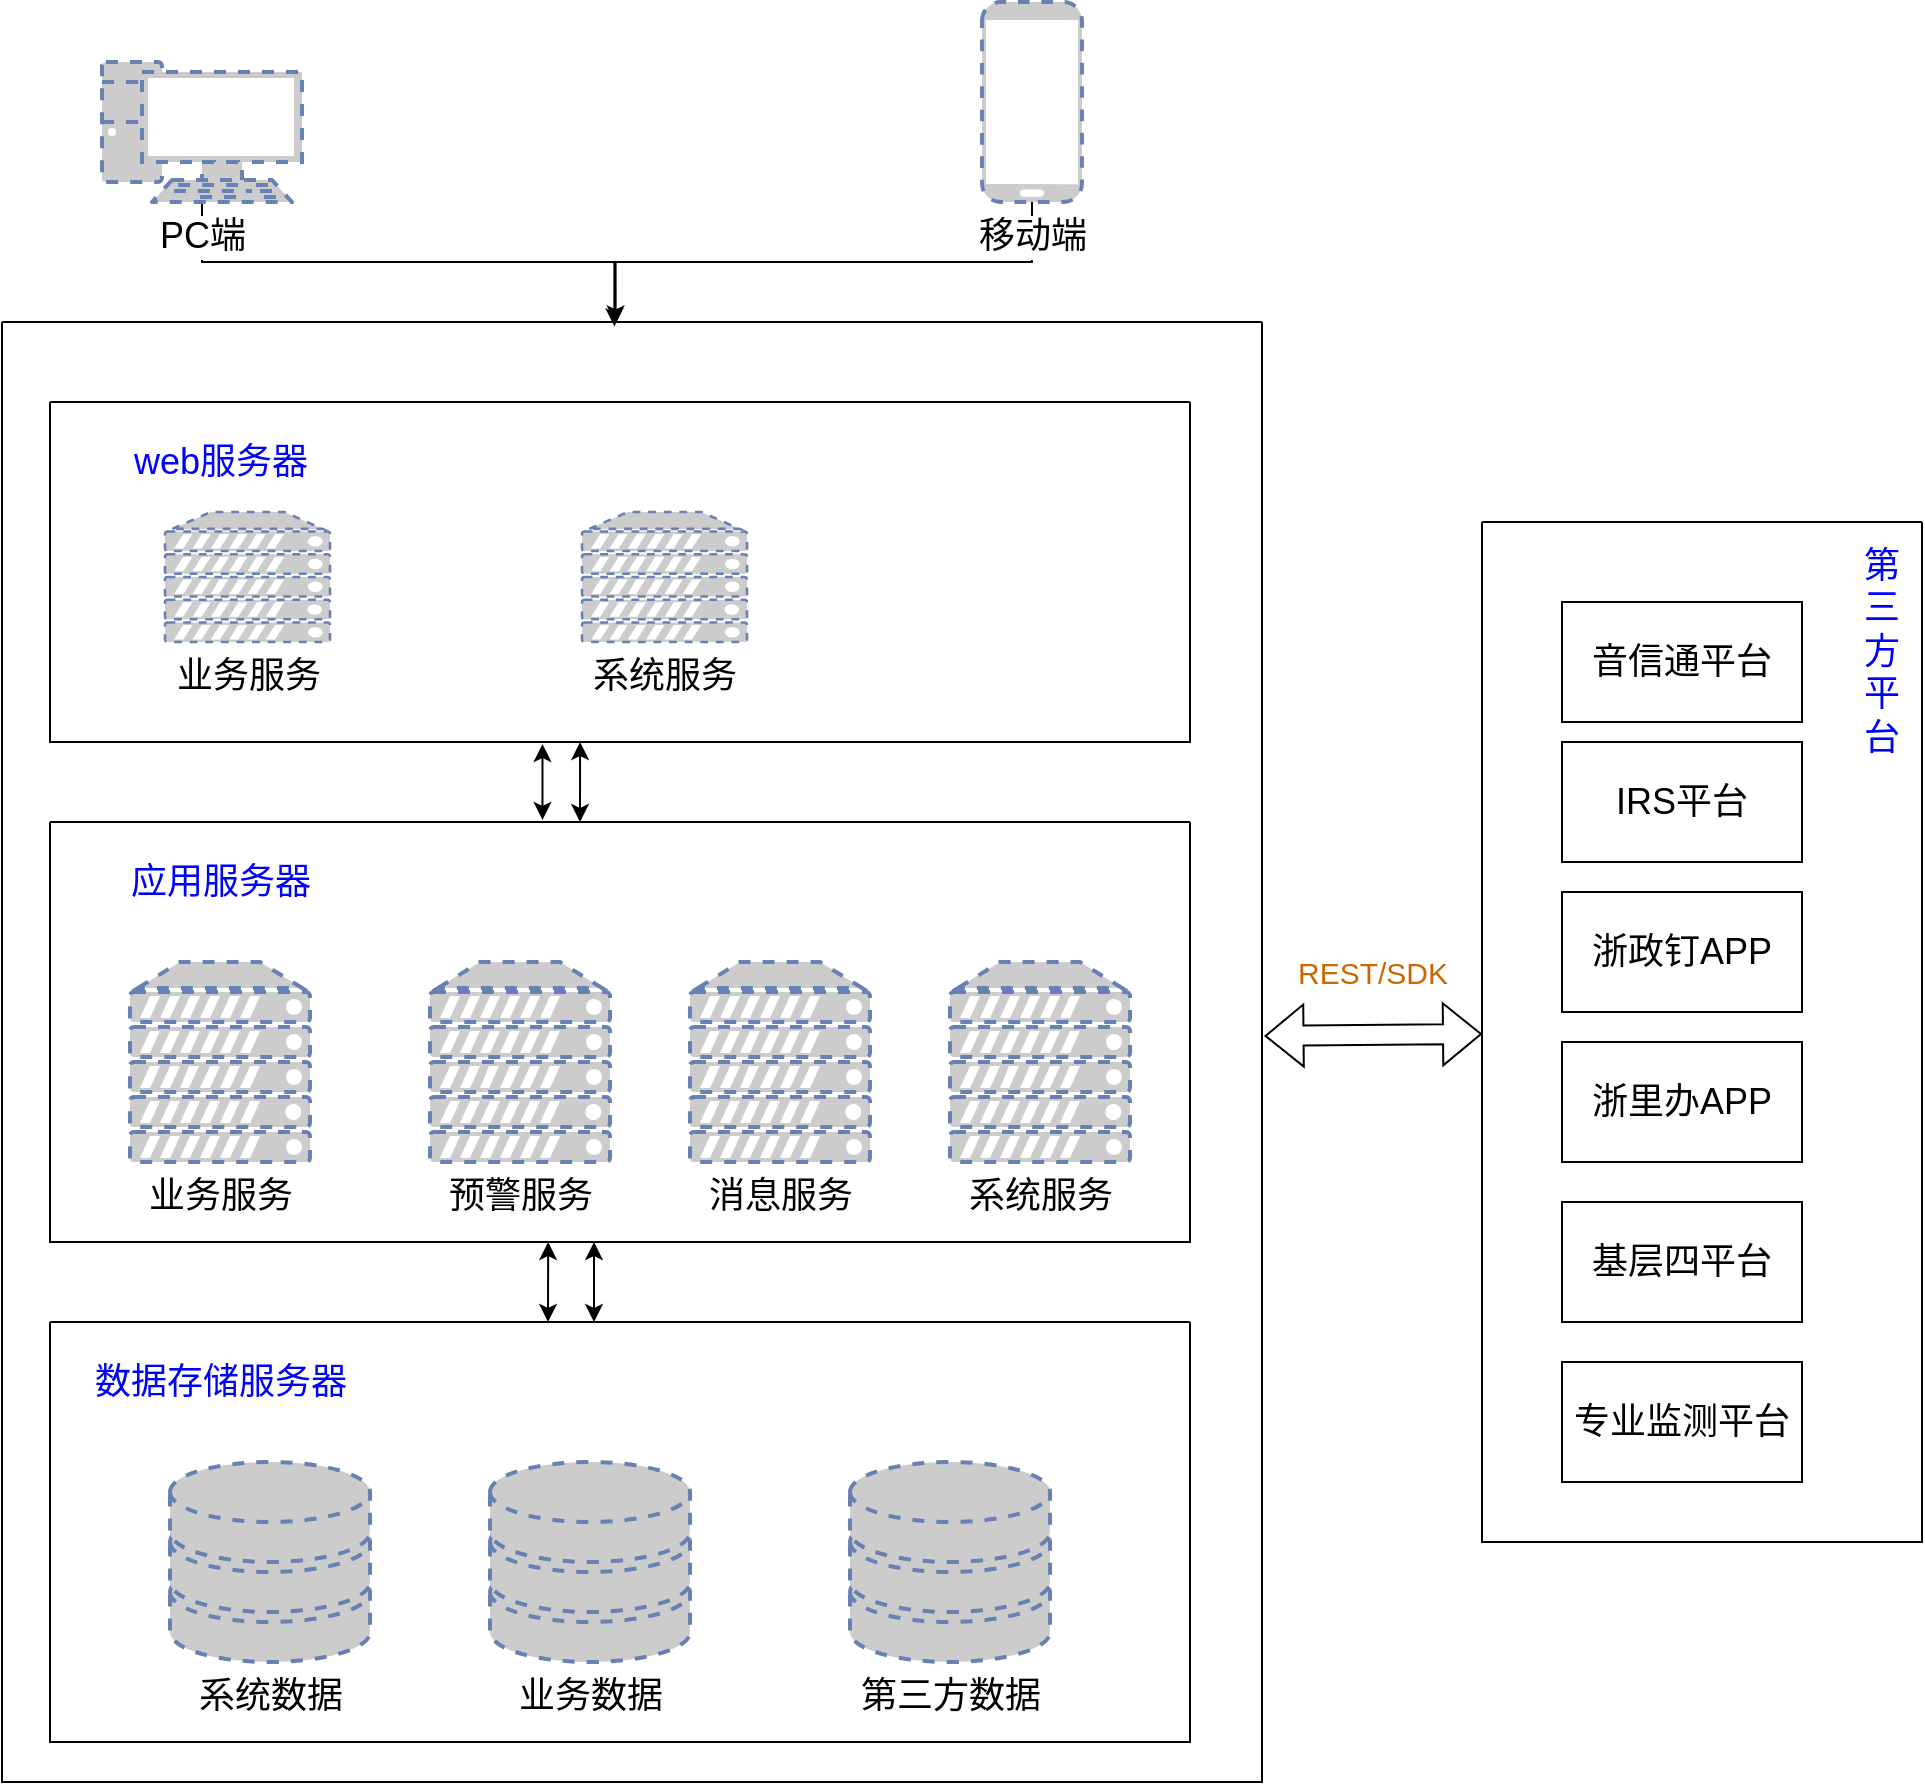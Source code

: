 <mxfile version="20.2.3" type="github">
  <diagram id="nbt3TyejnmN0GIqfXfZn" name="Page-1">
    <mxGraphModel dx="2858" dy="1134" grid="1" gridSize="10" guides="1" tooltips="1" connect="1" arrows="1" fold="1" page="1" pageScale="1" pageWidth="827" pageHeight="1169" math="0" shadow="0">
      <root>
        <mxCell id="0" />
        <mxCell id="1" parent="0" />
        <mxCell id="oNlbJa3u0MXDVnOYEHn1-16" value="" style="swimlane;startSize=0;labelBackgroundColor=default;fontSize=22;fontColor=default;strokeColor=default;fillColor=default;" parent="1" vertex="1">
          <mxGeometry x="560" y="360" width="220" height="510" as="geometry" />
        </mxCell>
        <mxCell id="oNlbJa3u0MXDVnOYEHn1-18" value="音信通平台" style="rounded=0;whiteSpace=wrap;html=1;labelBackgroundColor=default;fontSize=18;fontColor=default;strokeColor=default;fillColor=default;" parent="oNlbJa3u0MXDVnOYEHn1-16" vertex="1">
          <mxGeometry x="40" y="40" width="120" height="60" as="geometry" />
        </mxCell>
        <mxCell id="oNlbJa3u0MXDVnOYEHn1-21" value="浙政钉APP" style="rounded=0;whiteSpace=wrap;html=1;labelBackgroundColor=default;fontSize=18;fontColor=default;strokeColor=default;fillColor=default;" parent="oNlbJa3u0MXDVnOYEHn1-16" vertex="1">
          <mxGeometry x="40" y="185" width="120" height="60" as="geometry" />
        </mxCell>
        <mxCell id="oNlbJa3u0MXDVnOYEHn1-22" value="浙里办APP" style="rounded=0;whiteSpace=wrap;html=1;labelBackgroundColor=default;fontSize=18;fontColor=default;strokeColor=default;fillColor=default;" parent="oNlbJa3u0MXDVnOYEHn1-16" vertex="1">
          <mxGeometry x="40" y="260" width="120" height="60" as="geometry" />
        </mxCell>
        <mxCell id="oNlbJa3u0MXDVnOYEHn1-35" value="第三方平台" style="rounded=0;whiteSpace=wrap;html=1;labelBackgroundColor=default;fontSize=18;fontColor=#0000FF;strokeColor=none;fillColor=none;dashed=1;strokeWidth=0;" parent="oNlbJa3u0MXDVnOYEHn1-16" vertex="1">
          <mxGeometry x="190" width="20" height="130" as="geometry" />
        </mxCell>
        <mxCell id="DKqGRkbeiH2ECVznBnrI-1" value="基层四平台" style="rounded=0;whiteSpace=wrap;html=1;labelBackgroundColor=default;fontSize=18;fontColor=default;strokeColor=default;fillColor=default;" vertex="1" parent="oNlbJa3u0MXDVnOYEHn1-16">
          <mxGeometry x="40" y="340" width="120" height="60" as="geometry" />
        </mxCell>
        <mxCell id="DKqGRkbeiH2ECVznBnrI-2" value="专业监测平台" style="rounded=0;whiteSpace=wrap;html=1;labelBackgroundColor=default;fontSize=18;fontColor=default;strokeColor=default;fillColor=default;" vertex="1" parent="oNlbJa3u0MXDVnOYEHn1-16">
          <mxGeometry x="40" y="420" width="120" height="60" as="geometry" />
        </mxCell>
        <mxCell id="DKqGRkbeiH2ECVznBnrI-4" value="IRS平台" style="rounded=0;whiteSpace=wrap;html=1;labelBackgroundColor=default;fontSize=18;fontColor=default;strokeColor=default;fillColor=default;" vertex="1" parent="oNlbJa3u0MXDVnOYEHn1-16">
          <mxGeometry x="40" y="110" width="120" height="60" as="geometry" />
        </mxCell>
        <mxCell id="oNlbJa3u0MXDVnOYEHn1-23" value="" style="swimlane;startSize=0;labelBackgroundColor=default;fontSize=18;fontColor=default;strokeColor=default;fillColor=default;" parent="1" vertex="1">
          <mxGeometry x="-180" y="260" width="630" height="730" as="geometry" />
        </mxCell>
        <mxCell id="oNlbJa3u0MXDVnOYEHn1-52" value="" style="swimlane;startSize=0;labelBackgroundColor=default;fontSize=18;fontColor=default;strokeColor=default;fillColor=default;" parent="oNlbJa3u0MXDVnOYEHn1-23" vertex="1">
          <mxGeometry x="24" y="500" width="570" height="210" as="geometry" />
        </mxCell>
        <mxCell id="oNlbJa3u0MXDVnOYEHn1-53" value="&lt;font color=&quot;#000000&quot;&gt;第三方数据&lt;/font&gt;" style="fontColor=#0066CC;verticalAlign=top;verticalLabelPosition=bottom;labelPosition=center;align=center;html=1;outlineConnect=0;fillColor=#CCCCCC;strokeColor=#6881B3;gradientColor=none;gradientDirection=north;strokeWidth=2;shape=mxgraph.networks.storage;dashed=1;labelBackgroundColor=default;fontSize=18;" parent="oNlbJa3u0MXDVnOYEHn1-52" vertex="1">
          <mxGeometry x="400" y="70" width="100" height="100" as="geometry" />
        </mxCell>
        <mxCell id="oNlbJa3u0MXDVnOYEHn1-54" value="&lt;font color=&quot;#000000&quot;&gt;业务数据&lt;/font&gt;" style="fontColor=#0066CC;verticalAlign=top;verticalLabelPosition=bottom;labelPosition=center;align=center;html=1;outlineConnect=0;fillColor=#CCCCCC;strokeColor=#6881B3;gradientColor=none;gradientDirection=north;strokeWidth=2;shape=mxgraph.networks.storage;dashed=1;labelBackgroundColor=default;fontSize=18;" parent="oNlbJa3u0MXDVnOYEHn1-52" vertex="1">
          <mxGeometry x="220" y="70" width="100" height="100" as="geometry" />
        </mxCell>
        <mxCell id="oNlbJa3u0MXDVnOYEHn1-55" value="&lt;font style=&quot;font-size: 18px&quot;&gt;数据存储服务器&lt;/font&gt;" style="text;html=1;align=center;verticalAlign=middle;resizable=0;points=[];autosize=1;strokeColor=none;fillColor=none;fontSize=18;fontColor=#0000FF;" parent="oNlbJa3u0MXDVnOYEHn1-52" vertex="1">
          <mxGeometry x="15" y="15" width="140" height="30" as="geometry" />
        </mxCell>
        <mxCell id="oNlbJa3u0MXDVnOYEHn1-56" value="&lt;font color=&quot;#000000&quot;&gt;系统数据&lt;/font&gt;" style="fontColor=#0066CC;verticalAlign=top;verticalLabelPosition=bottom;labelPosition=center;align=center;html=1;outlineConnect=0;fillColor=#CCCCCC;strokeColor=#6881B3;gradientColor=none;gradientDirection=north;strokeWidth=2;shape=mxgraph.networks.storage;dashed=1;labelBackgroundColor=default;fontSize=18;" parent="oNlbJa3u0MXDVnOYEHn1-52" vertex="1">
          <mxGeometry x="60" y="70" width="100" height="100" as="geometry" />
        </mxCell>
        <mxCell id="oNlbJa3u0MXDVnOYEHn1-57" value="" style="swimlane;startSize=0;labelBackgroundColor=default;fontSize=18;fontColor=default;strokeColor=default;fillColor=default;" parent="oNlbJa3u0MXDVnOYEHn1-23" vertex="1">
          <mxGeometry x="24" y="250" width="570" height="210" as="geometry" />
        </mxCell>
        <mxCell id="oNlbJa3u0MXDVnOYEHn1-60" value="&lt;font style=&quot;font-size: 18px&quot;&gt;应用服务器&lt;/font&gt;" style="text;html=1;align=center;verticalAlign=middle;resizable=0;points=[];autosize=1;strokeColor=none;fillColor=none;fontSize=18;fontColor=#0000FF;" parent="oNlbJa3u0MXDVnOYEHn1-57" vertex="1">
          <mxGeometry x="30" y="15" width="110" height="30" as="geometry" />
        </mxCell>
        <mxCell id="oNlbJa3u0MXDVnOYEHn1-62" value="业务服务" style="fontColor=#000000;verticalAlign=top;verticalLabelPosition=bottom;labelPosition=center;align=center;html=1;outlineConnect=0;fillColor=#CCCCCC;strokeColor=#6881B3;gradientColor=none;gradientDirection=north;strokeWidth=2;shape=mxgraph.networks.server;dashed=1;labelBackgroundColor=default;fontSize=18;" parent="oNlbJa3u0MXDVnOYEHn1-57" vertex="1">
          <mxGeometry x="40" y="70" width="90" height="100" as="geometry" />
        </mxCell>
        <mxCell id="oNlbJa3u0MXDVnOYEHn1-63" value="预警服务" style="fontColor=#000000;verticalAlign=top;verticalLabelPosition=bottom;labelPosition=center;align=center;html=1;outlineConnect=0;fillColor=#CCCCCC;strokeColor=#6881B3;gradientColor=none;gradientDirection=north;strokeWidth=2;shape=mxgraph.networks.server;dashed=1;labelBackgroundColor=default;fontSize=18;" parent="oNlbJa3u0MXDVnOYEHn1-57" vertex="1">
          <mxGeometry x="190" y="70" width="90" height="100" as="geometry" />
        </mxCell>
        <mxCell id="oNlbJa3u0MXDVnOYEHn1-64" value="消息服务" style="fontColor=#000000;verticalAlign=top;verticalLabelPosition=bottom;labelPosition=center;align=center;html=1;outlineConnect=0;fillColor=#CCCCCC;strokeColor=#6881B3;gradientColor=none;gradientDirection=north;strokeWidth=2;shape=mxgraph.networks.server;dashed=1;labelBackgroundColor=default;fontSize=18;" parent="oNlbJa3u0MXDVnOYEHn1-57" vertex="1">
          <mxGeometry x="320" y="70" width="90" height="100" as="geometry" />
        </mxCell>
        <mxCell id="oNlbJa3u0MXDVnOYEHn1-65" value="系统服务" style="fontColor=#000000;verticalAlign=top;verticalLabelPosition=bottom;labelPosition=center;align=center;html=1;outlineConnect=0;fillColor=#CCCCCC;strokeColor=#6881B3;gradientColor=none;gradientDirection=north;strokeWidth=2;shape=mxgraph.networks.server;dashed=1;labelBackgroundColor=default;fontSize=18;" parent="oNlbJa3u0MXDVnOYEHn1-57" vertex="1">
          <mxGeometry x="450" y="70" width="90" height="100" as="geometry" />
        </mxCell>
        <mxCell id="oNlbJa3u0MXDVnOYEHn1-72" value="" style="endArrow=classic;startArrow=classic;html=1;rounded=0;labelBackgroundColor=default;fontSize=18;fontColor=default;strokeColor=default;entryX=0.437;entryY=1;entryDx=0;entryDy=0;entryPerimeter=0;fillColor=default;" parent="oNlbJa3u0MXDVnOYEHn1-23" target="oNlbJa3u0MXDVnOYEHn1-57" edge="1">
          <mxGeometry width="50" height="50" relative="1" as="geometry">
            <mxPoint x="273" y="500" as="sourcePoint" />
            <mxPoint x="273.09" y="522.07" as="targetPoint" />
            <Array as="points" />
          </mxGeometry>
        </mxCell>
        <mxCell id="oNlbJa3u0MXDVnOYEHn1-74" value="" style="endArrow=classic;startArrow=classic;html=1;rounded=0;labelBackgroundColor=default;fontSize=18;fontColor=default;strokeColor=default;fillColor=default;" parent="oNlbJa3u0MXDVnOYEHn1-23" edge="1">
          <mxGeometry width="50" height="50" relative="1" as="geometry">
            <mxPoint x="296" y="500" as="sourcePoint" />
            <mxPoint x="296" y="460" as="targetPoint" />
            <Array as="points" />
          </mxGeometry>
        </mxCell>
        <mxCell id="oNlbJa3u0MXDVnOYEHn1-85" value="" style="swimlane;startSize=0;labelBackgroundColor=default;fontSize=18;fontColor=default;strokeColor=default;fillColor=default;" parent="oNlbJa3u0MXDVnOYEHn1-23" vertex="1">
          <mxGeometry x="24" y="40" width="570" height="170" as="geometry" />
        </mxCell>
        <mxCell id="oNlbJa3u0MXDVnOYEHn1-86" value="&lt;font style=&quot;font-size: 18px&quot;&gt;web服务器&lt;/font&gt;" style="text;html=1;align=center;verticalAlign=middle;resizable=0;points=[];autosize=1;strokeColor=none;fillColor=none;fontSize=18;fontColor=#0000FF;" parent="oNlbJa3u0MXDVnOYEHn1-85" vertex="1">
          <mxGeometry x="35" y="15" width="100" height="30" as="geometry" />
        </mxCell>
        <mxCell id="oNlbJa3u0MXDVnOYEHn1-90" value="业务服务" style="fontColor=#000000;verticalAlign=top;verticalLabelPosition=bottom;labelPosition=center;align=center;html=1;outlineConnect=0;fillColor=#CCCCCC;strokeColor=#6881B3;gradientColor=none;gradientDirection=north;strokeWidth=2;shape=mxgraph.networks.server;dashed=1;labelBackgroundColor=default;fontSize=18;" parent="oNlbJa3u0MXDVnOYEHn1-85" vertex="1">
          <mxGeometry x="57.5" y="55" width="82.5" height="65" as="geometry" />
        </mxCell>
        <mxCell id="oNlbJa3u0MXDVnOYEHn1-91" value="系统服务" style="fontColor=#000000;verticalAlign=top;verticalLabelPosition=bottom;labelPosition=center;align=center;html=1;outlineConnect=0;fillColor=#CCCCCC;strokeColor=#6881B3;gradientColor=none;gradientDirection=north;strokeWidth=2;shape=mxgraph.networks.server;dashed=1;labelBackgroundColor=default;fontSize=18;" parent="oNlbJa3u0MXDVnOYEHn1-85" vertex="1">
          <mxGeometry x="266" y="55" width="82.5" height="65" as="geometry" />
        </mxCell>
        <mxCell id="oNlbJa3u0MXDVnOYEHn1-95" value="" style="endArrow=classic;startArrow=classic;html=1;rounded=0;labelBackgroundColor=default;fontSize=18;fontColor=default;strokeColor=default;fillColor=default;exitX=0.432;exitY=-0.005;exitDx=0;exitDy=0;exitPerimeter=0;entryX=0.432;entryY=1.006;entryDx=0;entryDy=0;entryPerimeter=0;" parent="oNlbJa3u0MXDVnOYEHn1-23" source="oNlbJa3u0MXDVnOYEHn1-57" target="oNlbJa3u0MXDVnOYEHn1-85" edge="1">
          <mxGeometry width="50" height="50" relative="1" as="geometry">
            <mxPoint x="570" y="280" as="sourcePoint" />
            <mxPoint x="270" y="270" as="targetPoint" />
          </mxGeometry>
        </mxCell>
        <mxCell id="oNlbJa3u0MXDVnOYEHn1-96" value="" style="endArrow=classic;startArrow=classic;html=1;rounded=0;labelBackgroundColor=default;fontSize=18;fontColor=default;strokeColor=default;fillColor=default;entryX=0.465;entryY=1;entryDx=0;entryDy=0;entryPerimeter=0;" parent="oNlbJa3u0MXDVnOYEHn1-23" target="oNlbJa3u0MXDVnOYEHn1-85" edge="1">
          <mxGeometry width="50" height="50" relative="1" as="geometry">
            <mxPoint x="289" y="250" as="sourcePoint" />
            <mxPoint x="280.81" y="282.04" as="targetPoint" />
          </mxGeometry>
        </mxCell>
        <mxCell id="oNlbJa3u0MXDVnOYEHn1-24" value="" style="shape=flexArrow;endArrow=classic;startArrow=classic;html=1;rounded=0;fontSize=18;fontColor=default;strokeColor=default;labelBackgroundColor=default;exitX=1.002;exitY=0.489;exitDx=0;exitDy=0;exitPerimeter=0;" parent="1" source="oNlbJa3u0MXDVnOYEHn1-23" target="oNlbJa3u0MXDVnOYEHn1-16" edge="1">
          <mxGeometry width="100" height="100" relative="1" as="geometry">
            <mxPoint x="440" y="500" as="sourcePoint" />
            <mxPoint x="550" y="504" as="targetPoint" />
          </mxGeometry>
        </mxCell>
        <mxCell id="oNlbJa3u0MXDVnOYEHn1-25" value="REST/SDK" style="text;html=1;align=center;verticalAlign=middle;resizable=0;points=[];autosize=1;strokeColor=none;fillColor=none;fontSize=15;fontColor=#CC6600;" parent="1" vertex="1">
          <mxGeometry x="460" y="575" width="90" height="20" as="geometry" />
        </mxCell>
        <mxCell id="oNlbJa3u0MXDVnOYEHn1-99" value="" style="edgeStyle=orthogonalEdgeStyle;rounded=0;orthogonalLoop=1;jettySize=auto;html=1;labelBackgroundColor=default;fontSize=18;fontColor=default;strokeColor=default;fillColor=default;entryX=0.487;entryY=0.001;entryDx=0;entryDy=0;entryPerimeter=0;" parent="1" source="oNlbJa3u0MXDVnOYEHn1-66" target="oNlbJa3u0MXDVnOYEHn1-23" edge="1">
          <mxGeometry relative="1" as="geometry" />
        </mxCell>
        <mxCell id="oNlbJa3u0MXDVnOYEHn1-66" value="PC端" style="fontColor=#000000;verticalAlign=top;verticalLabelPosition=bottom;labelPosition=center;align=center;html=1;outlineConnect=0;fillColor=#CCCCCC;strokeColor=#6881B3;gradientColor=none;gradientDirection=north;strokeWidth=2;shape=mxgraph.networks.pc;dashed=1;labelBackgroundColor=default;fontSize=18;" parent="1" vertex="1">
          <mxGeometry x="-130" y="130" width="100" height="70" as="geometry" />
        </mxCell>
        <mxCell id="oNlbJa3u0MXDVnOYEHn1-101" value="" style="edgeStyle=orthogonalEdgeStyle;rounded=0;orthogonalLoop=1;jettySize=auto;html=1;labelBackgroundColor=default;fontSize=18;fontColor=default;strokeColor=default;fillColor=default;entryX=0.486;entryY=0.003;entryDx=0;entryDy=0;entryPerimeter=0;" parent="1" source="oNlbJa3u0MXDVnOYEHn1-67" target="oNlbJa3u0MXDVnOYEHn1-23" edge="1">
          <mxGeometry relative="1" as="geometry" />
        </mxCell>
        <mxCell id="oNlbJa3u0MXDVnOYEHn1-67" value="移动端" style="fontColor=#000000;verticalAlign=top;verticalLabelPosition=bottom;labelPosition=center;align=center;html=1;outlineConnect=0;fillColor=#CCCCCC;strokeColor=#6881B3;gradientColor=none;gradientDirection=north;strokeWidth=2;shape=mxgraph.networks.mobile;dashed=1;labelBackgroundColor=default;fontSize=18;" parent="1" vertex="1">
          <mxGeometry x="310" y="100" width="50" height="100" as="geometry" />
        </mxCell>
      </root>
    </mxGraphModel>
  </diagram>
</mxfile>
